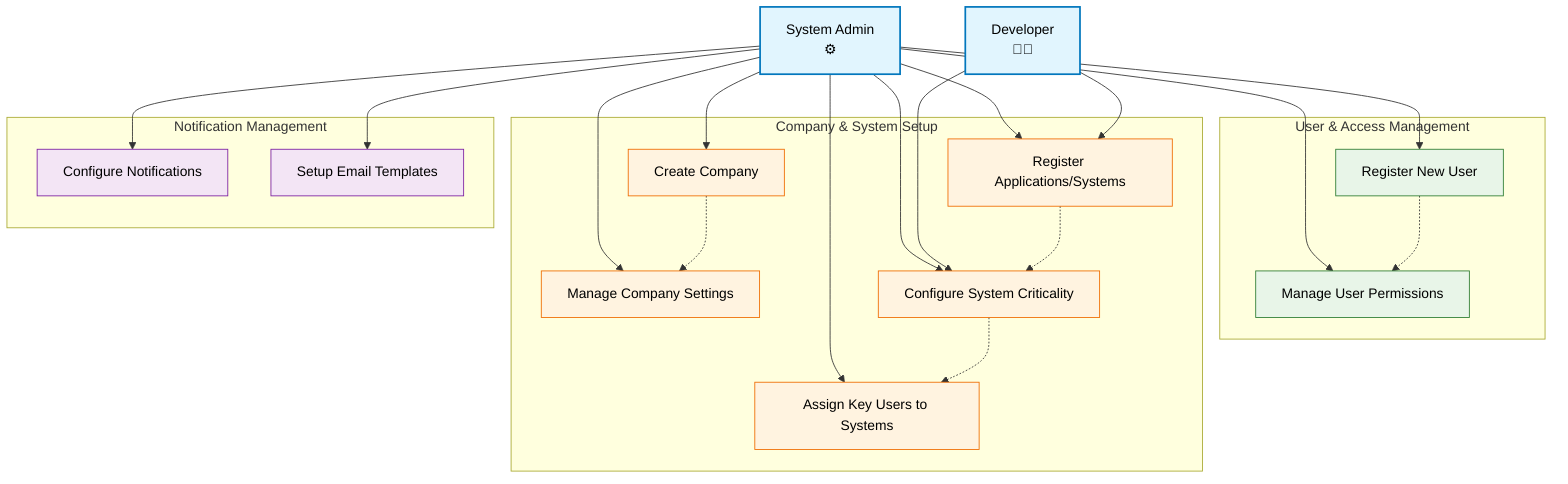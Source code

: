 graph TB
    %% Administrative Actors
    Admin[System Admin<br/>⚙️]
    Dev[Developer<br/>👨‍💻]

    %% User Management
    subgraph "User & Access Management"
        UC02[Register New User]
        UC04[Manage User Permissions]
    end

    %% Company & System Setup
    subgraph "Company & System Setup"
        UC05[Create Company]
        UC06[Manage Company Settings]
        UC07[Register Applications/Systems]
        UC08[Configure System Criticality]
        UC09[Assign Key Users to Systems]
    end

    %% Notifications Setup
    subgraph "Notification Management"
        UC21[Configure Notifications]
        UC23[Setup Email Templates]
    end

    %% Actor Relationships
    Admin --> UC02
    Admin --> UC04
    Admin --> UC05
    Admin --> UC06
    Admin --> UC07
    Admin --> UC08
    Admin --> UC09
    Admin --> UC21
    Admin --> UC23

    Dev --> UC07
    Dev --> UC08

    %% System relationships
    UC02 -.-> UC04
    UC05 -.-> UC06
    UC07 -.-> UC08
    UC08 -.-> UC09

    %% Styling
    classDef actor fill:#e1f5fe,stroke:#0277bd,stroke-width:2px,color:#000
    classDef management fill:#fff3e0,stroke:#ef6c00,stroke-width:1px,color:#000
    classDef auth fill:#e8f5e8,stroke:#2e7d32,stroke-width:1px,color:#000
    classDef notification fill:#f3e5f5,stroke:#7b1fa2,stroke-width:1px,color:#000

    class Admin,Dev actor
    class UC02,UC04 auth
    class UC05,UC06,UC07,UC08,UC09 management
    class UC21,UC23 notification